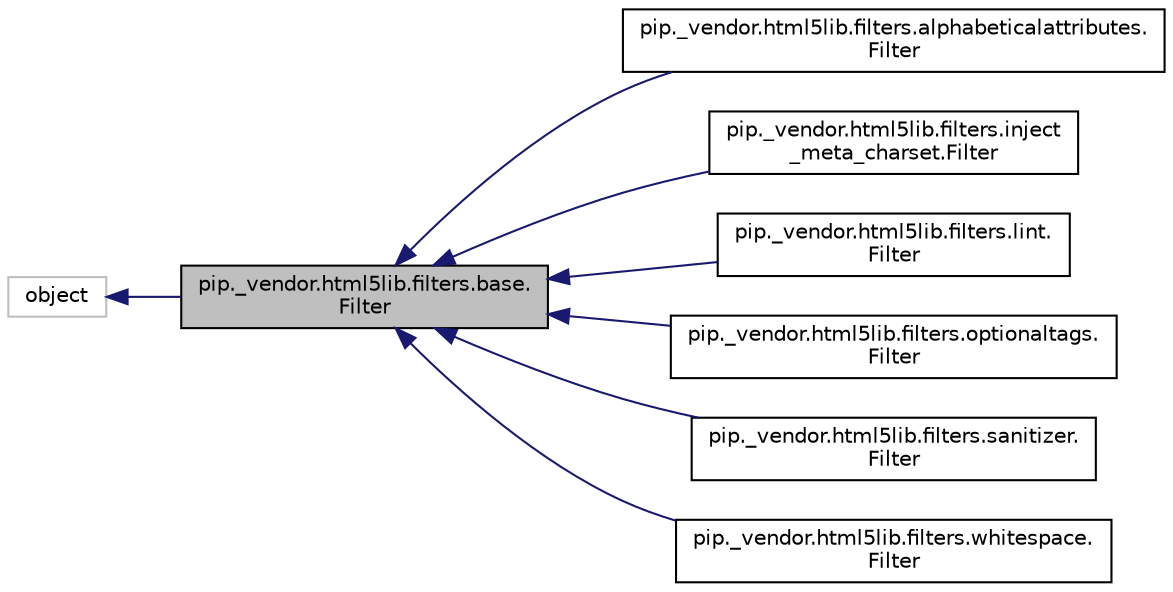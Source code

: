 digraph "pip._vendor.html5lib.filters.base.Filter"
{
 // LATEX_PDF_SIZE
  edge [fontname="Helvetica",fontsize="10",labelfontname="Helvetica",labelfontsize="10"];
  node [fontname="Helvetica",fontsize="10",shape=record];
  rankdir="LR";
  Node1 [label="pip._vendor.html5lib.filters.base.\lFilter",height=0.2,width=0.4,color="black", fillcolor="grey75", style="filled", fontcolor="black",tooltip=" "];
  Node2 -> Node1 [dir="back",color="midnightblue",fontsize="10",style="solid"];
  Node2 [label="object",height=0.2,width=0.4,color="grey75", fillcolor="white", style="filled",tooltip=" "];
  Node1 -> Node3 [dir="back",color="midnightblue",fontsize="10",style="solid"];
  Node3 [label="pip._vendor.html5lib.filters.alphabeticalattributes.\lFilter",height=0.2,width=0.4,color="black", fillcolor="white", style="filled",URL="$classpip_1_1__vendor_1_1html5lib_1_1filters_1_1alphabeticalattributes_1_1_filter.html",tooltip=" "];
  Node1 -> Node4 [dir="back",color="midnightblue",fontsize="10",style="solid"];
  Node4 [label="pip._vendor.html5lib.filters.inject\l_meta_charset.Filter",height=0.2,width=0.4,color="black", fillcolor="white", style="filled",URL="$classpip_1_1__vendor_1_1html5lib_1_1filters_1_1inject__meta__charset_1_1_filter.html",tooltip=" "];
  Node1 -> Node5 [dir="back",color="midnightblue",fontsize="10",style="solid"];
  Node5 [label="pip._vendor.html5lib.filters.lint.\lFilter",height=0.2,width=0.4,color="black", fillcolor="white", style="filled",URL="$classpip_1_1__vendor_1_1html5lib_1_1filters_1_1lint_1_1_filter.html",tooltip=" "];
  Node1 -> Node6 [dir="back",color="midnightblue",fontsize="10",style="solid"];
  Node6 [label="pip._vendor.html5lib.filters.optionaltags.\lFilter",height=0.2,width=0.4,color="black", fillcolor="white", style="filled",URL="$classpip_1_1__vendor_1_1html5lib_1_1filters_1_1optionaltags_1_1_filter.html",tooltip=" "];
  Node1 -> Node7 [dir="back",color="midnightblue",fontsize="10",style="solid"];
  Node7 [label="pip._vendor.html5lib.filters.sanitizer.\lFilter",height=0.2,width=0.4,color="black", fillcolor="white", style="filled",URL="$classpip_1_1__vendor_1_1html5lib_1_1filters_1_1sanitizer_1_1_filter.html",tooltip=" "];
  Node1 -> Node8 [dir="back",color="midnightblue",fontsize="10",style="solid"];
  Node8 [label="pip._vendor.html5lib.filters.whitespace.\lFilter",height=0.2,width=0.4,color="black", fillcolor="white", style="filled",URL="$classpip_1_1__vendor_1_1html5lib_1_1filters_1_1whitespace_1_1_filter.html",tooltip=" "];
}
